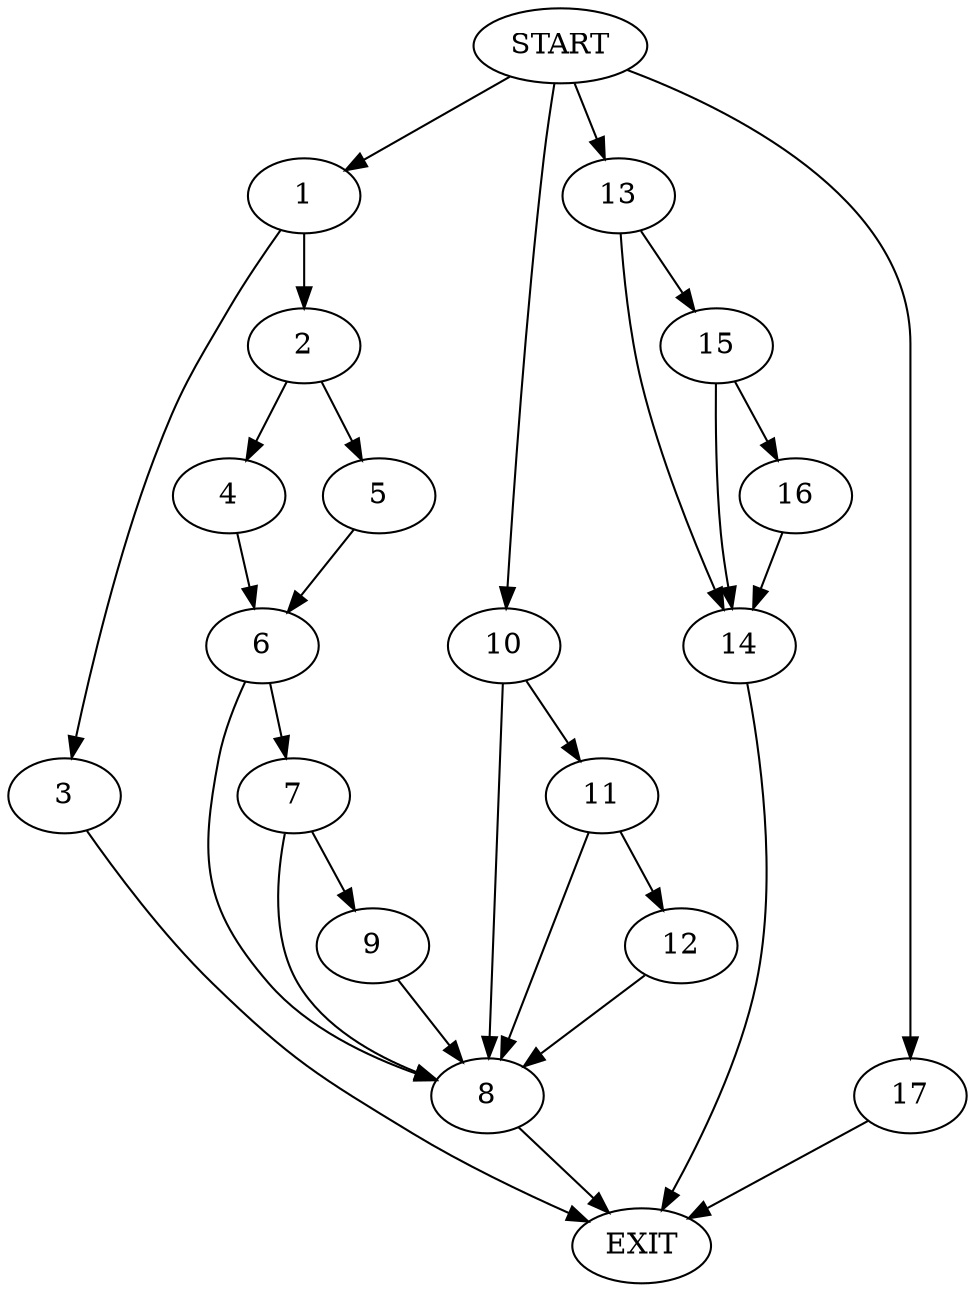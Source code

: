 digraph {
0 [label="START"]
18 [label="EXIT"]
0 -> 1
1 -> 2
1 -> 3
3 -> 18
2 -> 4
2 -> 5
4 -> 6
5 -> 6
6 -> 7
6 -> 8
8 -> 18
7 -> 8
7 -> 9
9 -> 8
0 -> 10
10 -> 8
10 -> 11
11 -> 8
11 -> 12
12 -> 8
0 -> 13
13 -> 14
13 -> 15
15 -> 14
15 -> 16
14 -> 18
16 -> 14
0 -> 17
17 -> 18
}
